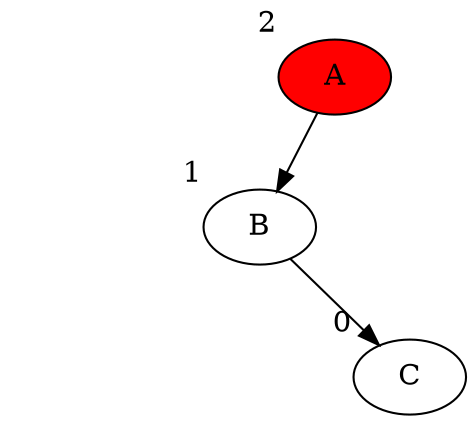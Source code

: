 strict digraph {
    rank1 [style=invisible];
    rank2 [style=invisible];
    rank1 -> rank2 [color=white];

    A [xlabel = "2", fillcolor=red, style=filled];
    B [xlabel = "1"];
    C [xlabel = "0"];
    A -> B;
    B -> C;

    d [style=invis];
    e [style=invis];
    A -> d [style=invis];
    B -> e [style=invis];


    {
        rank = same;
        rank1 -> B -> d [style=invis];
    }

    {
        rank = same;
        rank2 -> e -> C [style=invis];
    }

}
